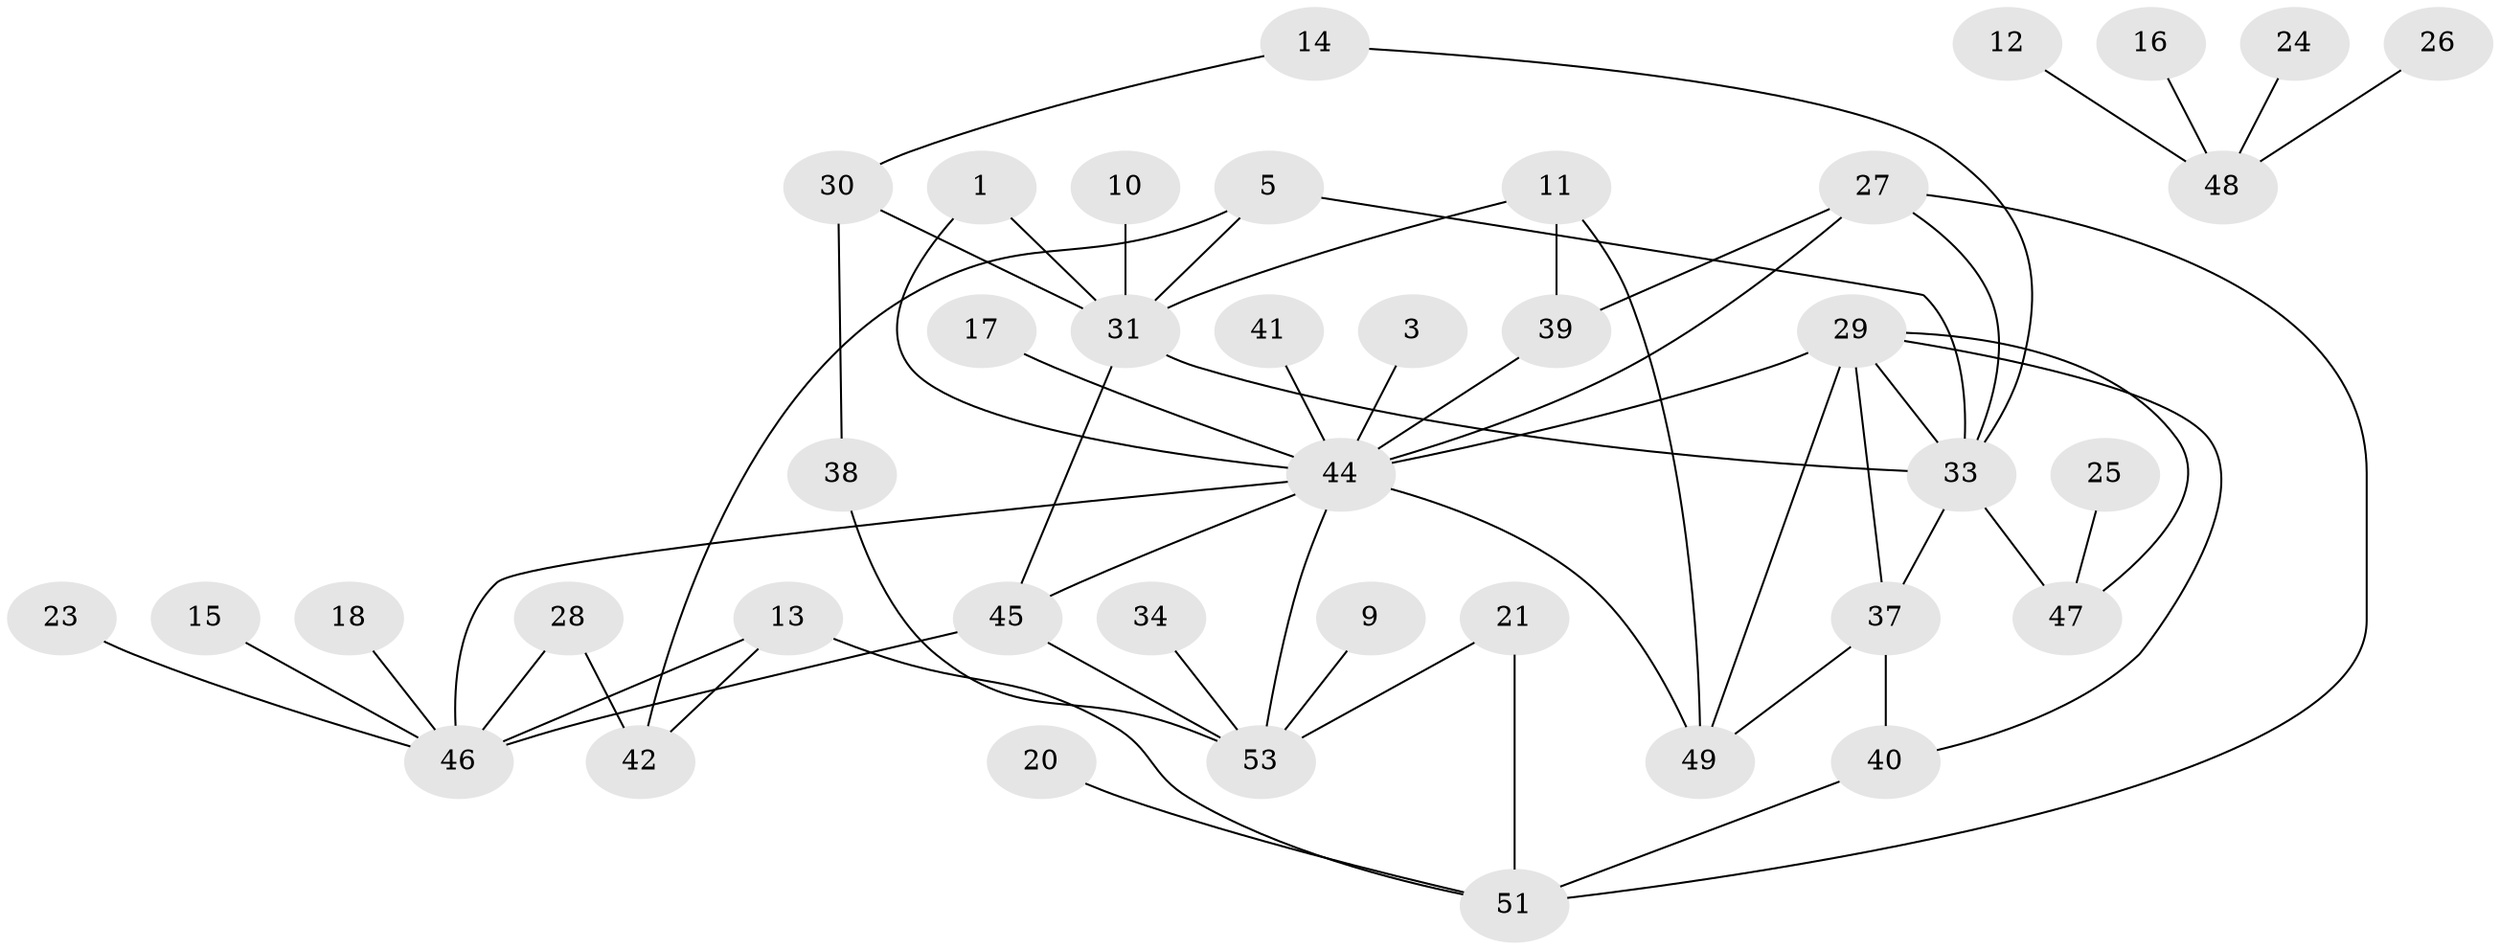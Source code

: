 // original degree distribution, {2: 0.21153846153846154, 3: 0.2403846153846154, 0: 0.125, 1: 0.2403846153846154, 4: 0.10576923076923077, 5: 0.057692307692307696, 6: 0.019230769230769232}
// Generated by graph-tools (version 1.1) at 2025/25/03/09/25 03:25:17]
// undirected, 40 vertices, 59 edges
graph export_dot {
graph [start="1"]
  node [color=gray90,style=filled];
  1;
  3;
  5;
  9;
  10;
  11;
  12;
  13;
  14;
  15;
  16;
  17;
  18;
  20;
  21;
  23;
  24;
  25;
  26;
  27;
  28;
  29;
  30;
  31;
  33;
  34;
  37;
  38;
  39;
  40;
  41;
  42;
  44;
  45;
  46;
  47;
  48;
  49;
  51;
  53;
  1 -- 31 [weight=1.0];
  1 -- 44 [weight=1.0];
  3 -- 44 [weight=1.0];
  5 -- 31 [weight=1.0];
  5 -- 33 [weight=1.0];
  5 -- 42 [weight=1.0];
  9 -- 53 [weight=1.0];
  10 -- 31 [weight=1.0];
  11 -- 31 [weight=1.0];
  11 -- 39 [weight=1.0];
  11 -- 49 [weight=1.0];
  12 -- 48 [weight=1.0];
  13 -- 42 [weight=1.0];
  13 -- 46 [weight=1.0];
  13 -- 51 [weight=1.0];
  14 -- 30 [weight=1.0];
  14 -- 33 [weight=1.0];
  15 -- 46 [weight=1.0];
  16 -- 48 [weight=1.0];
  17 -- 44 [weight=1.0];
  18 -- 46 [weight=1.0];
  20 -- 51 [weight=1.0];
  21 -- 51 [weight=1.0];
  21 -- 53 [weight=1.0];
  23 -- 46 [weight=1.0];
  24 -- 48 [weight=1.0];
  25 -- 47 [weight=1.0];
  26 -- 48 [weight=1.0];
  27 -- 33 [weight=1.0];
  27 -- 39 [weight=1.0];
  27 -- 44 [weight=1.0];
  27 -- 51 [weight=1.0];
  28 -- 42 [weight=2.0];
  28 -- 46 [weight=1.0];
  29 -- 33 [weight=1.0];
  29 -- 37 [weight=1.0];
  29 -- 40 [weight=1.0];
  29 -- 44 [weight=1.0];
  29 -- 47 [weight=1.0];
  29 -- 49 [weight=1.0];
  30 -- 31 [weight=1.0];
  30 -- 38 [weight=1.0];
  31 -- 33 [weight=1.0];
  31 -- 45 [weight=2.0];
  33 -- 37 [weight=1.0];
  33 -- 47 [weight=2.0];
  34 -- 53 [weight=1.0];
  37 -- 40 [weight=1.0];
  37 -- 49 [weight=1.0];
  38 -- 53 [weight=1.0];
  39 -- 44 [weight=1.0];
  40 -- 51 [weight=1.0];
  41 -- 44 [weight=1.0];
  44 -- 45 [weight=1.0];
  44 -- 46 [weight=1.0];
  44 -- 49 [weight=2.0];
  44 -- 53 [weight=1.0];
  45 -- 46 [weight=1.0];
  45 -- 53 [weight=1.0];
}
